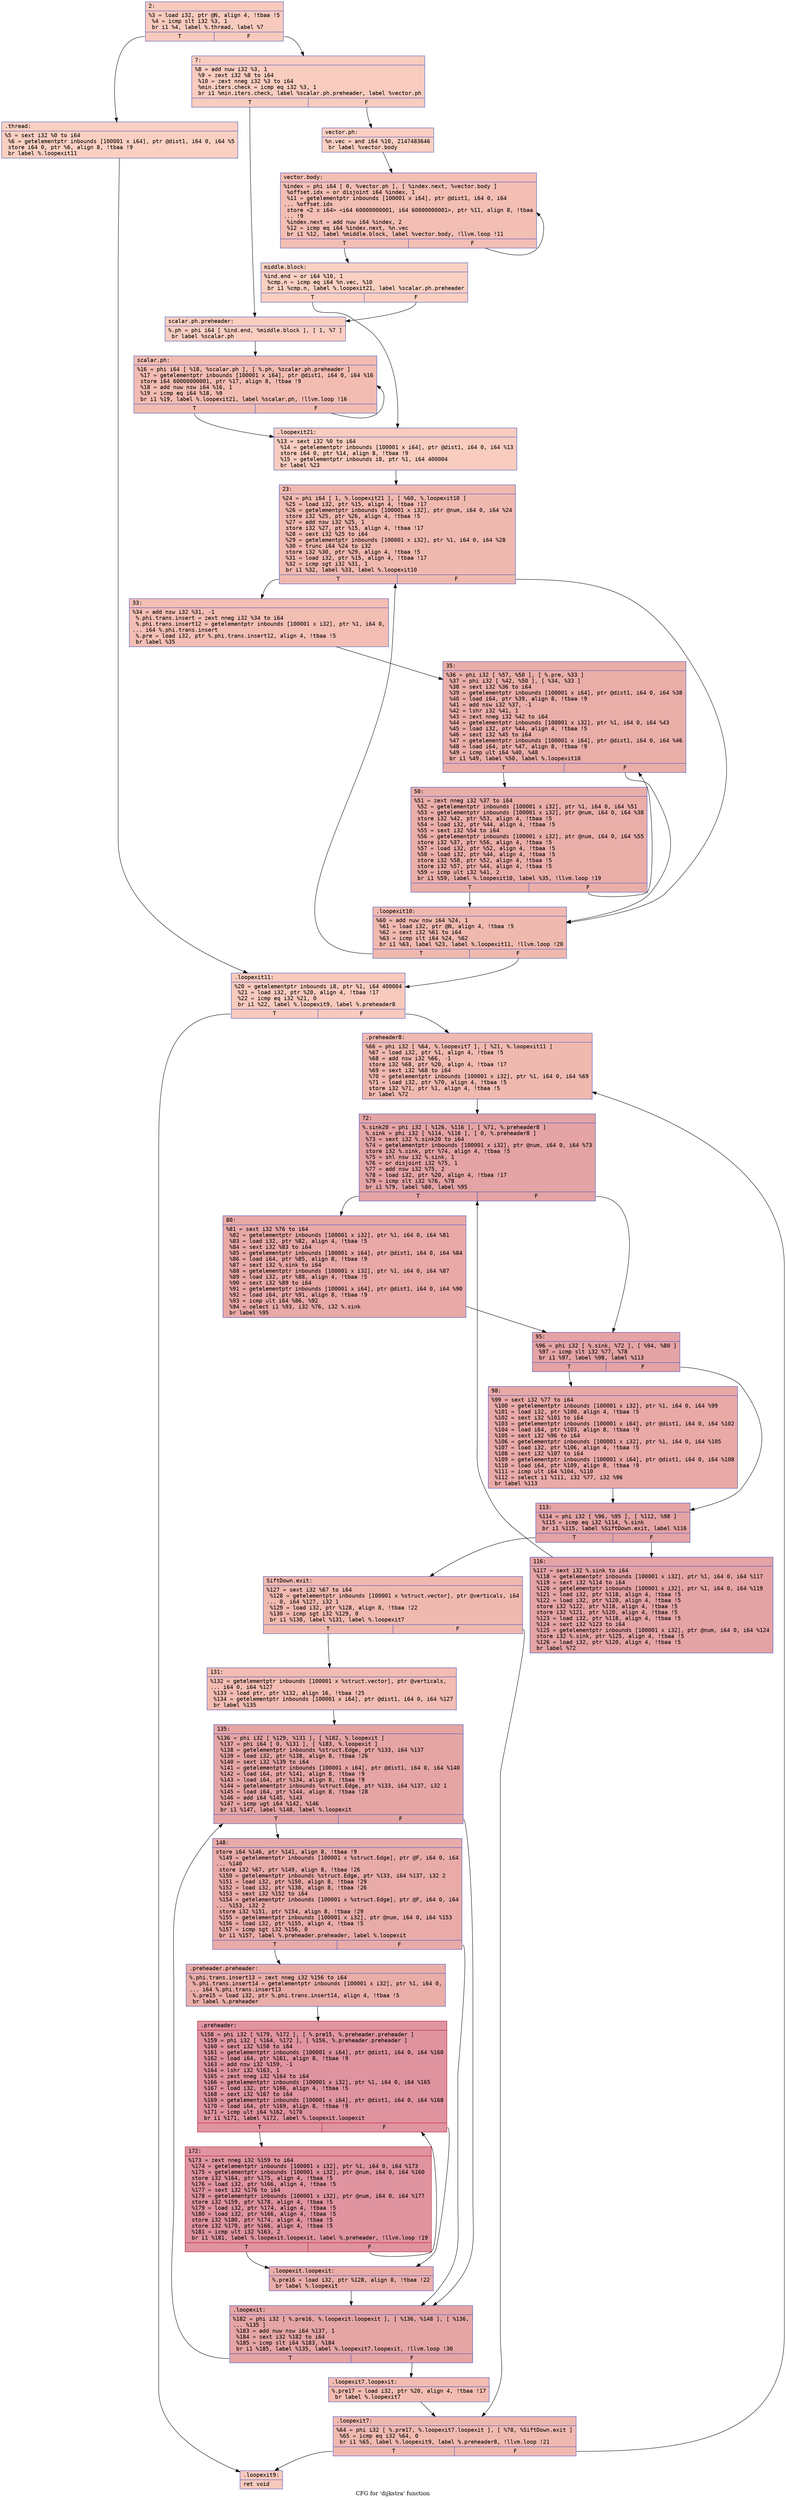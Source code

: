 digraph "CFG for 'dijkstra' function" {
	label="CFG for 'dijkstra' function";

	Node0x56e38e32a400 [shape=record,color="#3d50c3ff", style=filled, fillcolor="#ef886b70" fontname="Courier",label="{2:\l|  %3 = load i32, ptr @N, align 4, !tbaa !5\l  %4 = icmp slt i32 %3, 1\l  br i1 %4, label %.thread, label %7\l|{<s0>T|<s1>F}}"];
	Node0x56e38e32a400:s0 -> Node0x56e38e32a570[tooltip="2 -> .thread\nProbability 37.50%" ];
	Node0x56e38e32a400:s1 -> Node0x56e38e32a710[tooltip="2 -> 7\nProbability 62.50%" ];
	Node0x56e38e32a570 [shape=record,color="#3d50c3ff", style=filled, fillcolor="#f3947570" fontname="Courier",label="{.thread:\l|  %5 = sext i32 %0 to i64\l  %6 = getelementptr inbounds [100001 x i64], ptr @dist1, i64 0, i64 %5\l  store i64 0, ptr %6, align 8, !tbaa !9\l  br label %.loopexit11\l}"];
	Node0x56e38e32a570 -> Node0x56e38e32a6b0[tooltip=".thread -> .loopexit11\nProbability 100.00%" ];
	Node0x56e38e32a710 [shape=record,color="#3d50c3ff", style=filled, fillcolor="#f08b6e70" fontname="Courier",label="{7:\l|  %8 = add nuw i32 %3, 1\l  %9 = zext i32 %8 to i64\l  %10 = zext nneg i32 %3 to i64\l  %min.iters.check = icmp eq i32 %3, 1\l  br i1 %min.iters.check, label %scalar.ph.preheader, label %vector.ph\l|{<s0>T|<s1>F}}"];
	Node0x56e38e32a710:s0 -> Node0x56e38e32b530[tooltip="7 -> scalar.ph.preheader\nProbability 50.00%" ];
	Node0x56e38e32a710:s1 -> Node0x56e38e32b620[tooltip="7 -> vector.ph\nProbability 50.00%" ];
	Node0x56e38e32b530 [shape=record,color="#3d50c3ff", style=filled, fillcolor="#f2907270" fontname="Courier",label="{scalar.ph.preheader:\l|  %.ph = phi i64 [ %ind.end, %middle.block ], [ 1, %7 ]\l  br label %scalar.ph\l}"];
	Node0x56e38e32b530 -> Node0x56e38e32b9f0[tooltip="scalar.ph.preheader -> scalar.ph\nProbability 100.00%" ];
	Node0x56e38e32b620 [shape=record,color="#3d50c3ff", style=filled, fillcolor="#f3947570" fontname="Courier",label="{vector.ph:\l|  %n.vec = and i64 %10, 2147483646\l  br label %vector.body\l}"];
	Node0x56e38e32b620 -> Node0x56e38e32b680[tooltip="vector.ph -> vector.body\nProbability 100.00%" ];
	Node0x56e38e32b680 [shape=record,color="#3d50c3ff", style=filled, fillcolor="#e36c5570" fontname="Courier",label="{vector.body:\l|  %index = phi i64 [ 0, %vector.ph ], [ %index.next, %vector.body ]\l  %offset.idx = or disjoint i64 %index, 1\l  %11 = getelementptr inbounds [100001 x i64], ptr @dist1, i64 0, i64\l... %offset.idx\l  store \<2 x i64\> \<i64 60000000001, i64 60000000001\>, ptr %11, align 8, !tbaa\l... !9\l  %index.next = add nuw i64 %index, 2\l  %12 = icmp eq i64 %index.next, %n.vec\l  br i1 %12, label %middle.block, label %vector.body, !llvm.loop !11\l|{<s0>T|<s1>F}}"];
	Node0x56e38e32b680:s0 -> Node0x56e38e32b7f0[tooltip="vector.body -> middle.block\nProbability 3.12%" ];
	Node0x56e38e32b680:s1 -> Node0x56e38e32b680[tooltip="vector.body -> vector.body\nProbability 96.88%" ];
	Node0x56e38e32b7f0 [shape=record,color="#3d50c3ff", style=filled, fillcolor="#f3947570" fontname="Courier",label="{middle.block:\l|  %ind.end = or i64 %10, 1\l  %cmp.n = icmp eq i64 %n.vec, %10\l  br i1 %cmp.n, label %.loopexit21, label %scalar.ph.preheader\l|{<s0>T|<s1>F}}"];
	Node0x56e38e32b7f0:s0 -> Node0x56e38e32b5c0[tooltip="middle.block -> .loopexit21\nProbability 50.00%" ];
	Node0x56e38e32b7f0:s1 -> Node0x56e38e32b530[tooltip="middle.block -> scalar.ph.preheader\nProbability 50.00%" ];
	Node0x56e38e32b5c0 [shape=record,color="#3d50c3ff", style=filled, fillcolor="#f08b6e70" fontname="Courier",label="{.loopexit21:\l|  %13 = sext i32 %0 to i64\l  %14 = getelementptr inbounds [100001 x i64], ptr @dist1, i64 0, i64 %13\l  store i64 0, ptr %14, align 8, !tbaa !9\l  %15 = getelementptr inbounds i8, ptr %1, i64 400004\l  br label %23\l}"];
	Node0x56e38e32b5c0 -> Node0x56e38e32b880[tooltip=".loopexit21 -> 23\nProbability 100.00%" ];
	Node0x56e38e32b9f0 [shape=record,color="#3d50c3ff", style=filled, fillcolor="#e1675170" fontname="Courier",label="{scalar.ph:\l|  %16 = phi i64 [ %18, %scalar.ph ], [ %.ph, %scalar.ph.preheader ]\l  %17 = getelementptr inbounds [100001 x i64], ptr @dist1, i64 0, i64 %16\l  store i64 60000000001, ptr %17, align 8, !tbaa !9\l  %18 = add nuw nsw i64 %16, 1\l  %19 = icmp eq i64 %18, %9\l  br i1 %19, label %.loopexit21, label %scalar.ph, !llvm.loop !16\l|{<s0>T|<s1>F}}"];
	Node0x56e38e32b9f0:s0 -> Node0x56e38e32b5c0[tooltip="scalar.ph -> .loopexit21\nProbability 3.12%" ];
	Node0x56e38e32b9f0:s1 -> Node0x56e38e32b9f0[tooltip="scalar.ph -> scalar.ph\nProbability 96.88%" ];
	Node0x56e38e32a6b0 [shape=record,color="#3d50c3ff", style=filled, fillcolor="#ef886b70" fontname="Courier",label="{.loopexit11:\l|  %20 = getelementptr inbounds i8, ptr %1, i64 400004\l  %21 = load i32, ptr %20, align 4, !tbaa !17\l  %22 = icmp eq i32 %21, 0\l  br i1 %22, label %.loopexit9, label %.preheader8\l|{<s0>T|<s1>F}}"];
	Node0x56e38e32a6b0:s0 -> Node0x56e38e32b200[tooltip=".loopexit11 -> .loopexit9\nProbability 37.50%" ];
	Node0x56e38e32a6b0:s1 -> Node0x56e38e322fb0[tooltip=".loopexit11 -> .preheader8\nProbability 62.50%" ];
	Node0x56e38e32b880 [shape=record,color="#3d50c3ff", style=filled, fillcolor="#de614d70" fontname="Courier",label="{23:\l|  %24 = phi i64 [ 1, %.loopexit21 ], [ %60, %.loopexit10 ]\l  %25 = load i32, ptr %15, align 4, !tbaa !17\l  %26 = getelementptr inbounds [100001 x i32], ptr @num, i64 0, i64 %24\l  store i32 %25, ptr %26, align 4, !tbaa !5\l  %27 = add nsw i32 %25, 1\l  store i32 %27, ptr %15, align 4, !tbaa !17\l  %28 = sext i32 %25 to i64\l  %29 = getelementptr inbounds [100001 x i32], ptr %1, i64 0, i64 %28\l  %30 = trunc i64 %24 to i32\l  store i32 %30, ptr %29, align 4, !tbaa !5\l  %31 = load i32, ptr %15, align 4, !tbaa !17\l  %32 = icmp sgt i32 %31, 1\l  br i1 %32, label %33, label %.loopexit10\l|{<s0>T|<s1>F}}"];
	Node0x56e38e32b880:s0 -> Node0x56e38e323930[tooltip="23 -> 33\nProbability 50.00%" ];
	Node0x56e38e32b880:s1 -> Node0x56e38e323120[tooltip="23 -> .loopexit10\nProbability 50.00%" ];
	Node0x56e38e323930 [shape=record,color="#3d50c3ff", style=filled, fillcolor="#e36c5570" fontname="Courier",label="{33:\l|  %34 = add nsw i32 %31, -1\l  %.phi.trans.insert = zext nneg i32 %34 to i64\l  %.phi.trans.insert12 = getelementptr inbounds [100001 x i32], ptr %1, i64 0,\l... i64 %.phi.trans.insert\l  %.pre = load i32, ptr %.phi.trans.insert12, align 4, !tbaa !5\l  br label %35\l}"];
	Node0x56e38e323930 -> Node0x56e38e323dd0[tooltip="33 -> 35\nProbability 100.00%" ];
	Node0x56e38e323dd0 [shape=record,color="#3d50c3ff", style=filled, fillcolor="#d0473d70" fontname="Courier",label="{35:\l|  %36 = phi i32 [ %57, %50 ], [ %.pre, %33 ]\l  %37 = phi i32 [ %42, %50 ], [ %34, %33 ]\l  %38 = sext i32 %36 to i64\l  %39 = getelementptr inbounds [100001 x i64], ptr @dist1, i64 0, i64 %38\l  %40 = load i64, ptr %39, align 8, !tbaa !9\l  %41 = add nsw i32 %37, -1\l  %42 = lshr i32 %41, 1\l  %43 = zext nneg i32 %42 to i64\l  %44 = getelementptr inbounds [100001 x i32], ptr %1, i64 0, i64 %43\l  %45 = load i32, ptr %44, align 4, !tbaa !5\l  %46 = sext i32 %45 to i64\l  %47 = getelementptr inbounds [100001 x i64], ptr @dist1, i64 0, i64 %46\l  %48 = load i64, ptr %47, align 8, !tbaa !9\l  %49 = icmp ult i64 %40, %48\l  br i1 %49, label %50, label %.loopexit10\l|{<s0>T|<s1>F}}"];
	Node0x56e38e323dd0:s0 -> Node0x56e38e32f9d0[tooltip="35 -> 50\nProbability 96.88%" ];
	Node0x56e38e323dd0:s1 -> Node0x56e38e323120[tooltip="35 -> .loopexit10\nProbability 3.12%" ];
	Node0x56e38e32f9d0 [shape=record,color="#3d50c3ff", style=filled, fillcolor="#d0473d70" fontname="Courier",label="{50:\l|  %51 = zext nneg i32 %37 to i64\l  %52 = getelementptr inbounds [100001 x i32], ptr %1, i64 0, i64 %51\l  %53 = getelementptr inbounds [100001 x i32], ptr @num, i64 0, i64 %38\l  store i32 %42, ptr %53, align 4, !tbaa !5\l  %54 = load i32, ptr %44, align 4, !tbaa !5\l  %55 = sext i32 %54 to i64\l  %56 = getelementptr inbounds [100001 x i32], ptr @num, i64 0, i64 %55\l  store i32 %37, ptr %56, align 4, !tbaa !5\l  %57 = load i32, ptr %52, align 4, !tbaa !5\l  %58 = load i32, ptr %44, align 4, !tbaa !5\l  store i32 %58, ptr %52, align 4, !tbaa !5\l  store i32 %57, ptr %44, align 4, !tbaa !5\l  %59 = icmp ult i32 %41, 2\l  br i1 %59, label %.loopexit10, label %35, !llvm.loop !19\l|{<s0>T|<s1>F}}"];
	Node0x56e38e32f9d0:s0 -> Node0x56e38e323120[tooltip="50 -> .loopexit10\nProbability 3.12%" ];
	Node0x56e38e32f9d0:s1 -> Node0x56e38e323dd0[tooltip="50 -> 35\nProbability 96.88%" ];
	Node0x56e38e323120 [shape=record,color="#3d50c3ff", style=filled, fillcolor="#de614d70" fontname="Courier",label="{.loopexit10:\l|  %60 = add nuw nsw i64 %24, 1\l  %61 = load i32, ptr @N, align 4, !tbaa !5\l  %62 = sext i32 %61 to i64\l  %63 = icmp slt i64 %24, %62\l  br i1 %63, label %23, label %.loopexit11, !llvm.loop !20\l|{<s0>T|<s1>F}}"];
	Node0x56e38e323120:s0 -> Node0x56e38e32b880[tooltip=".loopexit10 -> 23\nProbability 96.88%" ];
	Node0x56e38e323120:s1 -> Node0x56e38e32a6b0[tooltip=".loopexit10 -> .loopexit11\nProbability 3.12%" ];
	Node0x56e38e3231b0 [shape=record,color="#3d50c3ff", style=filled, fillcolor="#e1675170" fontname="Courier",label="{.loopexit7.loopexit:\l|  %.pre17 = load i32, ptr %20, align 4, !tbaa !17\l  br label %.loopexit7\l}"];
	Node0x56e38e3231b0 -> Node0x56e38e331710[tooltip=".loopexit7.loopexit -> .loopexit7\nProbability 100.00%" ];
	Node0x56e38e331710 [shape=record,color="#3d50c3ff", style=filled, fillcolor="#de614d70" fontname="Courier",label="{.loopexit7:\l|  %64 = phi i32 [ %.pre17, %.loopexit7.loopexit ], [ %78, %SiftDown.exit ]\l  %65 = icmp eq i32 %64, 0\l  br i1 %65, label %.loopexit9, label %.preheader8, !llvm.loop !21\l|{<s0>T|<s1>F}}"];
	Node0x56e38e331710:s0 -> Node0x56e38e32b200[tooltip=".loopexit7 -> .loopexit9\nProbability 3.12%" ];
	Node0x56e38e331710:s1 -> Node0x56e38e322fb0[tooltip=".loopexit7 -> .preheader8\nProbability 96.88%" ];
	Node0x56e38e322fb0 [shape=record,color="#3d50c3ff", style=filled, fillcolor="#de614d70" fontname="Courier",label="{.preheader8:\l|  %66 = phi i32 [ %64, %.loopexit7 ], [ %21, %.loopexit11 ]\l  %67 = load i32, ptr %1, align 4, !tbaa !5\l  %68 = add nsw i32 %66, -1\l  store i32 %68, ptr %20, align 4, !tbaa !17\l  %69 = sext i32 %68 to i64\l  %70 = getelementptr inbounds [100001 x i32], ptr %1, i64 0, i64 %69\l  %71 = load i32, ptr %70, align 4, !tbaa !5\l  store i32 %71, ptr %1, align 4, !tbaa !5\l  br label %72\l}"];
	Node0x56e38e322fb0 -> Node0x56e38e332400[tooltip=".preheader8 -> 72\nProbability 100.00%" ];
	Node0x56e38e332400 [shape=record,color="#3d50c3ff", style=filled, fillcolor="#c32e3170" fontname="Courier",label="{72:\l|  %.sink20 = phi i32 [ %126, %116 ], [ %71, %.preheader8 ]\l  %.sink = phi i32 [ %114, %116 ], [ 0, %.preheader8 ]\l  %73 = sext i32 %.sink20 to i64\l  %74 = getelementptr inbounds [100001 x i32], ptr @num, i64 0, i64 %73\l  store i32 %.sink, ptr %74, align 4, !tbaa !5\l  %75 = shl nsw i32 %.sink, 1\l  %76 = or disjoint i32 %75, 1\l  %77 = add nsw i32 %75, 2\l  %78 = load i32, ptr %20, align 4, !tbaa !17\l  %79 = icmp slt i32 %76, %78\l  br i1 %79, label %80, label %95\l|{<s0>T|<s1>F}}"];
	Node0x56e38e332400:s0 -> Node0x56e38e332ca0[tooltip="72 -> 80\nProbability 50.00%" ];
	Node0x56e38e332400:s1 -> Node0x56e38e332d00[tooltip="72 -> 95\nProbability 50.00%" ];
	Node0x56e38e332ca0 [shape=record,color="#3d50c3ff", style=filled, fillcolor="#ca3b3770" fontname="Courier",label="{80:\l|  %81 = sext i32 %76 to i64\l  %82 = getelementptr inbounds [100001 x i32], ptr %1, i64 0, i64 %81\l  %83 = load i32, ptr %82, align 4, !tbaa !5\l  %84 = sext i32 %83 to i64\l  %85 = getelementptr inbounds [100001 x i64], ptr @dist1, i64 0, i64 %84\l  %86 = load i64, ptr %85, align 8, !tbaa !9\l  %87 = sext i32 %.sink to i64\l  %88 = getelementptr inbounds [100001 x i32], ptr %1, i64 0, i64 %87\l  %89 = load i32, ptr %88, align 4, !tbaa !5\l  %90 = sext i32 %89 to i64\l  %91 = getelementptr inbounds [100001 x i64], ptr @dist1, i64 0, i64 %90\l  %92 = load i64, ptr %91, align 8, !tbaa !9\l  %93 = icmp ult i64 %86, %92\l  %94 = select i1 %93, i32 %76, i32 %.sink\l  br label %95\l}"];
	Node0x56e38e332ca0 -> Node0x56e38e332d00[tooltip="80 -> 95\nProbability 100.00%" ];
	Node0x56e38e332d00 [shape=record,color="#3d50c3ff", style=filled, fillcolor="#c32e3170" fontname="Courier",label="{95:\l|  %96 = phi i32 [ %.sink, %72 ], [ %94, %80 ]\l  %97 = icmp slt i32 %77, %78\l  br i1 %97, label %98, label %113\l|{<s0>T|<s1>F}}"];
	Node0x56e38e332d00:s0 -> Node0x56e38e3302f0[tooltip="95 -> 98\nProbability 50.00%" ];
	Node0x56e38e332d00:s1 -> Node0x56e38e330350[tooltip="95 -> 113\nProbability 50.00%" ];
	Node0x56e38e3302f0 [shape=record,color="#3d50c3ff", style=filled, fillcolor="#ca3b3770" fontname="Courier",label="{98:\l|  %99 = sext i32 %77 to i64\l  %100 = getelementptr inbounds [100001 x i32], ptr %1, i64 0, i64 %99\l  %101 = load i32, ptr %100, align 4, !tbaa !5\l  %102 = sext i32 %101 to i64\l  %103 = getelementptr inbounds [100001 x i64], ptr @dist1, i64 0, i64 %102\l  %104 = load i64, ptr %103, align 8, !tbaa !9\l  %105 = sext i32 %96 to i64\l  %106 = getelementptr inbounds [100001 x i32], ptr %1, i64 0, i64 %105\l  %107 = load i32, ptr %106, align 4, !tbaa !5\l  %108 = sext i32 %107 to i64\l  %109 = getelementptr inbounds [100001 x i64], ptr @dist1, i64 0, i64 %108\l  %110 = load i64, ptr %109, align 8, !tbaa !9\l  %111 = icmp ult i64 %104, %110\l  %112 = select i1 %111, i32 %77, i32 %96\l  br label %113\l}"];
	Node0x56e38e3302f0 -> Node0x56e38e330350[tooltip="98 -> 113\nProbability 100.00%" ];
	Node0x56e38e330350 [shape=record,color="#3d50c3ff", style=filled, fillcolor="#c32e3170" fontname="Courier",label="{113:\l|  %114 = phi i32 [ %96, %95 ], [ %112, %98 ]\l  %115 = icmp eq i32 %114, %.sink\l  br i1 %115, label %SiftDown.exit, label %116\l|{<s0>T|<s1>F}}"];
	Node0x56e38e330350:s0 -> Node0x56e38e331b30[tooltip="113 -> SiftDown.exit\nProbability 3.12%" ];
	Node0x56e38e330350:s1 -> Node0x56e38e332540[tooltip="113 -> 116\nProbability 96.88%" ];
	Node0x56e38e332540 [shape=record,color="#3d50c3ff", style=filled, fillcolor="#c32e3170" fontname="Courier",label="{116:\l|  %117 = sext i32 %.sink to i64\l  %118 = getelementptr inbounds [100001 x i32], ptr %1, i64 0, i64 %117\l  %119 = sext i32 %114 to i64\l  %120 = getelementptr inbounds [100001 x i32], ptr %1, i64 0, i64 %119\l  %121 = load i32, ptr %118, align 4, !tbaa !5\l  %122 = load i32, ptr %120, align 4, !tbaa !5\l  store i32 %122, ptr %118, align 4, !tbaa !5\l  store i32 %121, ptr %120, align 4, !tbaa !5\l  %123 = load i32, ptr %118, align 4, !tbaa !5\l  %124 = sext i32 %123 to i64\l  %125 = getelementptr inbounds [100001 x i32], ptr @num, i64 0, i64 %124\l  store i32 %.sink, ptr %125, align 4, !tbaa !5\l  %126 = load i32, ptr %120, align 4, !tbaa !5\l  br label %72\l}"];
	Node0x56e38e332540 -> Node0x56e38e332400[tooltip="116 -> 72\nProbability 100.00%" ];
	Node0x56e38e331b30 [shape=record,color="#3d50c3ff", style=filled, fillcolor="#de614d70" fontname="Courier",label="{SiftDown.exit:\l|  %127 = sext i32 %67 to i64\l  %128 = getelementptr inbounds [100001 x %struct.vector], ptr @verticals, i64\l... 0, i64 %127, i32 1\l  %129 = load i32, ptr %128, align 8, !tbaa !22\l  %130 = icmp sgt i32 %129, 0\l  br i1 %130, label %131, label %.loopexit7\l|{<s0>T|<s1>F}}"];
	Node0x56e38e331b30:s0 -> Node0x56e38e331c00[tooltip="SiftDown.exit -> 131\nProbability 62.50%" ];
	Node0x56e38e331b30:s1 -> Node0x56e38e331710[tooltip="SiftDown.exit -> .loopexit7\nProbability 37.50%" ];
	Node0x56e38e331c00 [shape=record,color="#3d50c3ff", style=filled, fillcolor="#e1675170" fontname="Courier",label="{131:\l|  %132 = getelementptr inbounds [100001 x %struct.vector], ptr @verticals,\l... i64 0, i64 %127\l  %133 = load ptr, ptr %132, align 16, !tbaa !25\l  %134 = getelementptr inbounds [100001 x i64], ptr @dist1, i64 0, i64 %127\l  br label %135\l}"];
	Node0x56e38e331c00 -> Node0x56e38e336060[tooltip="131 -> 135\nProbability 100.00%" ];
	Node0x56e38e336060 [shape=record,color="#3d50c3ff", style=filled, fillcolor="#c5333470" fontname="Courier",label="{135:\l|  %136 = phi i32 [ %129, %131 ], [ %182, %.loopexit ]\l  %137 = phi i64 [ 0, %131 ], [ %183, %.loopexit ]\l  %138 = getelementptr inbounds %struct.Edge, ptr %133, i64 %137\l  %139 = load i32, ptr %138, align 8, !tbaa !26\l  %140 = sext i32 %139 to i64\l  %141 = getelementptr inbounds [100001 x i64], ptr @dist1, i64 0, i64 %140\l  %142 = load i64, ptr %141, align 8, !tbaa !9\l  %143 = load i64, ptr %134, align 8, !tbaa !9\l  %144 = getelementptr inbounds %struct.Edge, ptr %133, i64 %137, i32 1\l  %145 = load i64, ptr %144, align 8, !tbaa !28\l  %146 = add i64 %145, %143\l  %147 = icmp ugt i64 %142, %146\l  br i1 %147, label %148, label %.loopexit\l|{<s0>T|<s1>F}}"];
	Node0x56e38e336060:s0 -> Node0x56e38e337540[tooltip="135 -> 148\nProbability 50.00%" ];
	Node0x56e38e336060:s1 -> Node0x56e38e336130[tooltip="135 -> .loopexit\nProbability 50.00%" ];
	Node0x56e38e337540 [shape=record,color="#3d50c3ff", style=filled, fillcolor="#cc403a70" fontname="Courier",label="{148:\l|  store i64 %146, ptr %141, align 8, !tbaa !9\l  %149 = getelementptr inbounds [100001 x %struct.Edge], ptr @F, i64 0, i64\l... %140\l  store i32 %67, ptr %149, align 8, !tbaa !26\l  %150 = getelementptr inbounds %struct.Edge, ptr %133, i64 %137, i32 2\l  %151 = load i32, ptr %150, align 8, !tbaa !29\l  %152 = load i32, ptr %138, align 8, !tbaa !26\l  %153 = sext i32 %152 to i64\l  %154 = getelementptr inbounds [100001 x %struct.Edge], ptr @F, i64 0, i64\l... %153, i32 2\l  store i32 %151, ptr %154, align 8, !tbaa !29\l  %155 = getelementptr inbounds [100001 x i32], ptr @num, i64 0, i64 %153\l  %156 = load i32, ptr %155, align 4, !tbaa !5\l  %157 = icmp sgt i32 %156, 0\l  br i1 %157, label %.preheader.preheader, label %.loopexit\l|{<s0>T|<s1>F}}"];
	Node0x56e38e337540:s0 -> Node0x56e38e338300[tooltip="148 -> .preheader.preheader\nProbability 62.50%" ];
	Node0x56e38e337540:s1 -> Node0x56e38e336130[tooltip="148 -> .loopexit\nProbability 37.50%" ];
	Node0x56e38e338300 [shape=record,color="#3d50c3ff", style=filled, fillcolor="#d0473d70" fontname="Courier",label="{.preheader.preheader:\l|  %.phi.trans.insert13 = zext nneg i32 %156 to i64\l  %.phi.trans.insert14 = getelementptr inbounds [100001 x i32], ptr %1, i64 0,\l... i64 %.phi.trans.insert13\l  %.pre15 = load i32, ptr %.phi.trans.insert14, align 4, !tbaa !5\l  br label %.preheader\l}"];
	Node0x56e38e338300 -> Node0x56e38e338390[tooltip=".preheader.preheader -> .preheader\nProbability 100.00%" ];
	Node0x56e38e338390 [shape=record,color="#b70d28ff", style=filled, fillcolor="#b70d2870" fontname="Courier",label="{.preheader:\l|  %158 = phi i32 [ %179, %172 ], [ %.pre15, %.preheader.preheader ]\l  %159 = phi i32 [ %164, %172 ], [ %156, %.preheader.preheader ]\l  %160 = sext i32 %158 to i64\l  %161 = getelementptr inbounds [100001 x i64], ptr @dist1, i64 0, i64 %160\l  %162 = load i64, ptr %161, align 8, !tbaa !9\l  %163 = add nsw i32 %159, -1\l  %164 = lshr i32 %163, 1\l  %165 = zext nneg i32 %164 to i64\l  %166 = getelementptr inbounds [100001 x i32], ptr %1, i64 0, i64 %165\l  %167 = load i32, ptr %166, align 4, !tbaa !5\l  %168 = sext i32 %167 to i64\l  %169 = getelementptr inbounds [100001 x i64], ptr @dist1, i64 0, i64 %168\l  %170 = load i64, ptr %169, align 8, !tbaa !9\l  %171 = icmp ult i64 %162, %170\l  br i1 %171, label %172, label %.loopexit.loopexit\l|{<s0>T|<s1>F}}"];
	Node0x56e38e338390:s0 -> Node0x56e38e338790[tooltip=".preheader -> 172\nProbability 96.88%" ];
	Node0x56e38e338390:s1 -> Node0x56e38e3390d0[tooltip=".preheader -> .loopexit.loopexit\nProbability 3.12%" ];
	Node0x56e38e338790 [shape=record,color="#b70d28ff", style=filled, fillcolor="#b70d2870" fontname="Courier",label="{172:\l|  %173 = zext nneg i32 %159 to i64\l  %174 = getelementptr inbounds [100001 x i32], ptr %1, i64 0, i64 %173\l  %175 = getelementptr inbounds [100001 x i32], ptr @num, i64 0, i64 %160\l  store i32 %164, ptr %175, align 4, !tbaa !5\l  %176 = load i32, ptr %166, align 4, !tbaa !5\l  %177 = sext i32 %176 to i64\l  %178 = getelementptr inbounds [100001 x i32], ptr @num, i64 0, i64 %177\l  store i32 %159, ptr %178, align 4, !tbaa !5\l  %179 = load i32, ptr %174, align 4, !tbaa !5\l  %180 = load i32, ptr %166, align 4, !tbaa !5\l  store i32 %180, ptr %174, align 4, !tbaa !5\l  store i32 %179, ptr %166, align 4, !tbaa !5\l  %181 = icmp ult i32 %163, 2\l  br i1 %181, label %.loopexit.loopexit, label %.preheader, !llvm.loop !19\l|{<s0>T|<s1>F}}"];
	Node0x56e38e338790:s0 -> Node0x56e38e3390d0[tooltip="172 -> .loopexit.loopexit\nProbability 3.12%" ];
	Node0x56e38e338790:s1 -> Node0x56e38e338390[tooltip="172 -> .preheader\nProbability 96.88%" ];
	Node0x56e38e3390d0 [shape=record,color="#3d50c3ff", style=filled, fillcolor="#d0473d70" fontname="Courier",label="{.loopexit.loopexit:\l|  %.pre16 = load i32, ptr %128, align 8, !tbaa !22\l  br label %.loopexit\l}"];
	Node0x56e38e3390d0 -> Node0x56e38e336130[tooltip=".loopexit.loopexit -> .loopexit\nProbability 100.00%" ];
	Node0x56e38e336130 [shape=record,color="#3d50c3ff", style=filled, fillcolor="#c5333470" fontname="Courier",label="{.loopexit:\l|  %182 = phi i32 [ %.pre16, %.loopexit.loopexit ], [ %136, %148 ], [ %136,\l... %135 ]\l  %183 = add nuw nsw i64 %137, 1\l  %184 = sext i32 %182 to i64\l  %185 = icmp slt i64 %183, %184\l  br i1 %185, label %135, label %.loopexit7.loopexit, !llvm.loop !30\l|{<s0>T|<s1>F}}"];
	Node0x56e38e336130:s0 -> Node0x56e38e336060[tooltip=".loopexit -> 135\nProbability 96.88%" ];
	Node0x56e38e336130:s1 -> Node0x56e38e3231b0[tooltip=".loopexit -> .loopexit7.loopexit\nProbability 3.12%" ];
	Node0x56e38e32b200 [shape=record,color="#3d50c3ff", style=filled, fillcolor="#ef886b70" fontname="Courier",label="{.loopexit9:\l|  ret void\l}"];
}
